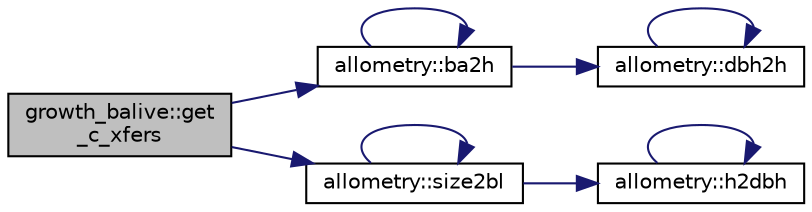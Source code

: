 digraph "growth_balive::get_c_xfers"
{
 // LATEX_PDF_SIZE
  edge [fontname="Helvetica",fontsize="10",labelfontname="Helvetica",labelfontsize="10"];
  node [fontname="Helvetica",fontsize="10",shape=record];
  rankdir="LR";
  Node1 [label="growth_balive::get\l_c_xfers",height=0.2,width=0.4,color="black", fillcolor="grey75", style="filled", fontcolor="black",tooltip="Calculates plant-internal C transfers for growth and maintainance."];
  Node1 -> Node2 [color="midnightblue",fontsize="10",style="solid"];
  Node2 [label="allometry::ba2h",height=0.2,width=0.4,color="black", fillcolor="white", style="filled",URL="$namespaceallometry.html#ab23ba731395d989a2979f55196d059a2",tooltip=" "];
  Node2 -> Node2 [color="midnightblue",fontsize="10",style="solid"];
  Node2 -> Node3 [color="midnightblue",fontsize="10",style="solid"];
  Node3 [label="allometry::dbh2h",height=0.2,width=0.4,color="black", fillcolor="white", style="filled",URL="$namespaceallometry.html#a56f11dc07da4d5e7114dc37d6cc5f2cc",tooltip=" "];
  Node3 -> Node3 [color="midnightblue",fontsize="10",style="solid"];
  Node1 -> Node4 [color="midnightblue",fontsize="10",style="solid"];
  Node4 [label="allometry::size2bl",height=0.2,width=0.4,color="black", fillcolor="white", style="filled",URL="$namespaceallometry.html#a10c3f179ffa5bee4c98a338aa18067ee",tooltip=" "];
  Node4 -> Node5 [color="midnightblue",fontsize="10",style="solid"];
  Node5 [label="allometry::h2dbh",height=0.2,width=0.4,color="black", fillcolor="white", style="filled",URL="$namespaceallometry.html#a31aa8db06e86ec74efb5e692417399df",tooltip=" "];
  Node5 -> Node5 [color="midnightblue",fontsize="10",style="solid"];
  Node4 -> Node4 [color="midnightblue",fontsize="10",style="solid"];
}
